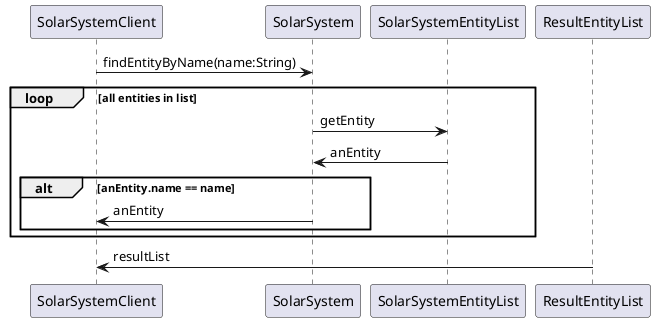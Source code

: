 @startuml
SolarSystemClient -> SolarSystem: findEntityByName(name:String)
loop all entities in list
    SolarSystem -> SolarSystemEntityList : getEntity
    SolarSystemEntityList -> SolarSystem: anEntity
    alt anEntity.name == name
    SolarSystem -> SolarSystemClient : anEntity
    end
end
ResultEntityList -> SolarSystemClient : resultList
@enduml